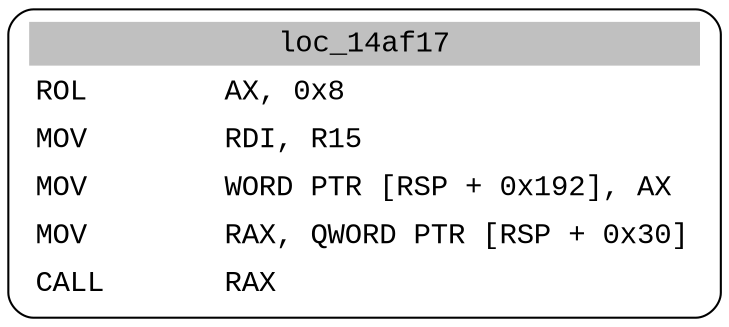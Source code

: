 digraph asm_graph {
1941 [
shape="Mrecord" fontname="Courier New"label =<<table border="0" cellborder="0" cellpadding="3"><tr><td align="center" colspan="2" bgcolor="grey">loc_14af17</td></tr><tr><td align="left">ROL        AX, 0x8</td></tr><tr><td align="left">MOV        RDI, R15</td></tr><tr><td align="left">MOV        WORD PTR [RSP + 0x192], AX</td></tr><tr><td align="left">MOV        RAX, QWORD PTR [RSP + 0x30]</td></tr><tr><td align="left">CALL       RAX</td></tr></table>> ];
}